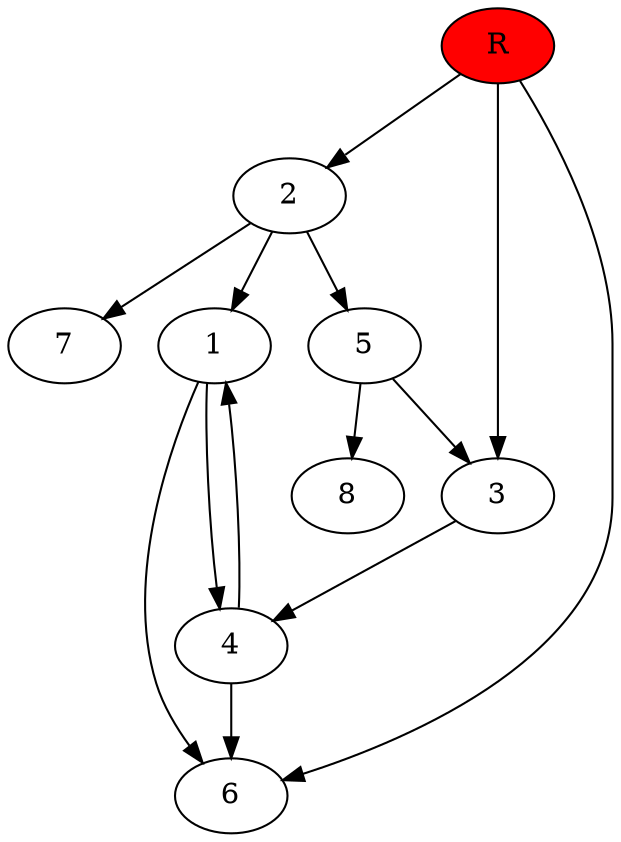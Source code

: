 digraph prb3109 {
	1
	2
	3
	4
	5
	6
	7
	8
	R [fillcolor="#ff0000" style=filled]
	1 -> 4
	1 -> 6
	2 -> 1
	2 -> 5
	2 -> 7
	3 -> 4
	4 -> 1
	4 -> 6
	5 -> 3
	5 -> 8
	R -> 2
	R -> 3
	R -> 6
}
